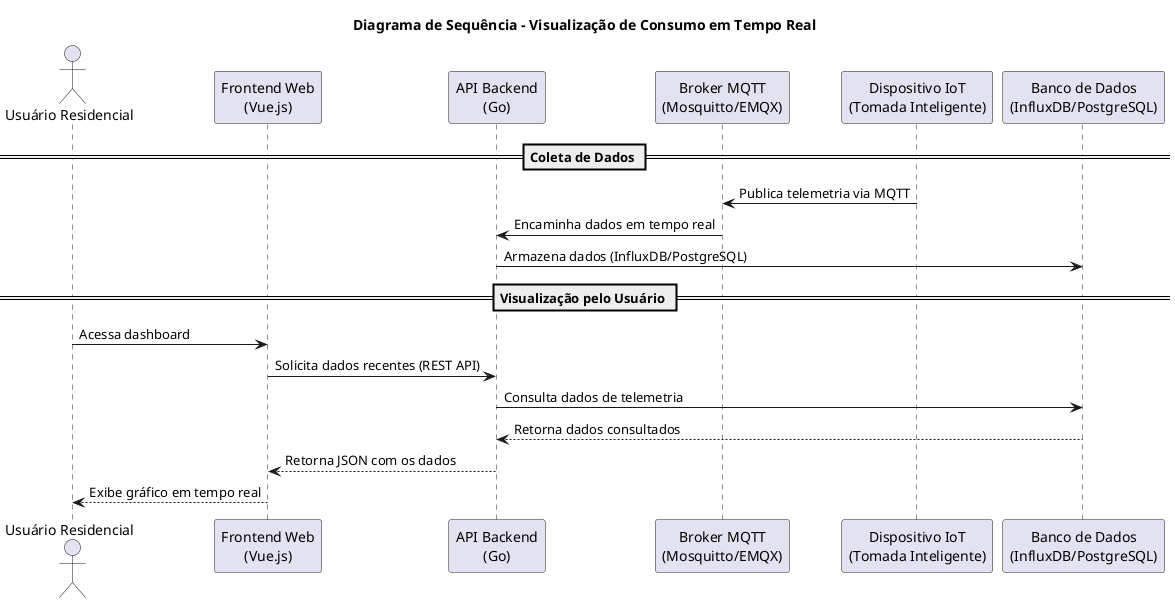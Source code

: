 @startuml sequence
title Diagrama de Sequência - Visualização de Consumo em Tempo Real

actor Usuario as "Usuário Residencial"
participant "Frontend Web\n(Vue.js)" as Frontend
participant "API Backend\n(Go)" as Backend
participant "Broker MQTT\n(Mosquitto/EMQX)" as Broker
participant "Dispositivo IoT\n(Tomada Inteligente)" as Dispositivo
participant "Banco de Dados\n(InfluxDB/PostgreSQL)" as DB

== Coleta de Dados ==
Dispositivo -> Broker : Publica telemetria via MQTT
Broker -> Backend : Encaminha dados em tempo real
Backend -> DB : Armazena dados (InfluxDB/PostgreSQL)

== Visualização pelo Usuário ==
Usuario -> Frontend : Acessa dashboard
Frontend -> Backend : Solicita dados recentes (REST API)
Backend -> DB : Consulta dados de telemetria
DB --> Backend : Retorna dados consultados
Backend --> Frontend : Retorna JSON com os dados
Frontend --> Usuario : Exibe gráfico em tempo real

@enduml
